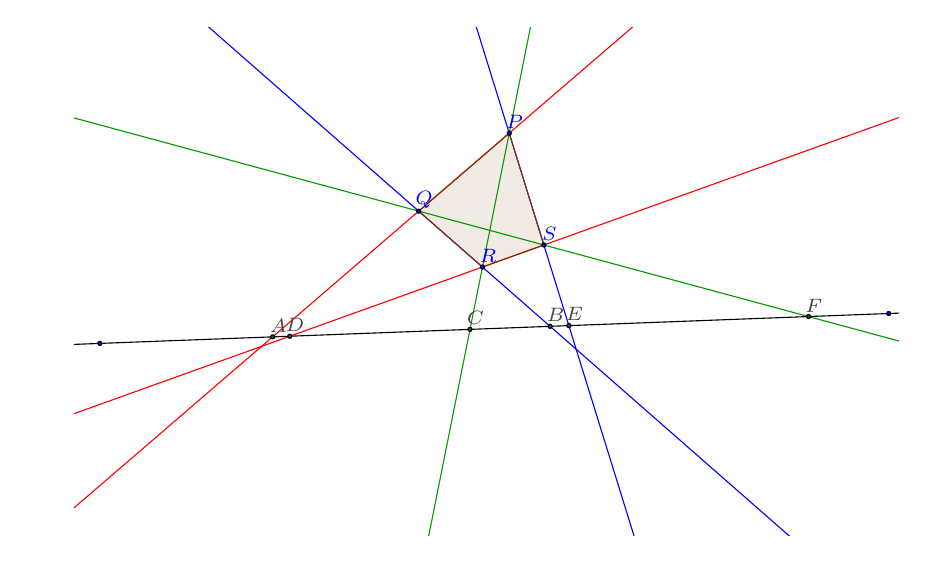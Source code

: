 \definecolor{zzttqq}{rgb}{0.5,0.2,0.}
\definecolor{uuuuuu}{rgb}{0.267,0.267,0.267}
\definecolor{qqffqq}{rgb}{0.,0.6,0.}
\definecolor{ffqqqq}{rgb}{1.,0.,0.}
\definecolor{qqqqff}{rgb}{0.,0.,1.}
\begin{tikzpicture}[scale=0.5,line cap=round,line join=round,>=triangle 45,x=1.0cm,y=1.0cm]
\clip(-4.3,-6.6) rectangle (16.66,6.3);
\fill[color=zzttqq,fill=zzttqq,fill opacity=0.1] (6.76,3.62) -- (4.46,1.64) -- (6.08,0.22) -- (7.64,0.78) -- cycle;
\draw [color=ffqqqq,domain=-4.3:16.66] plot(\x,{(--5.059-1.98*\x)/-2.3});
\draw [color=ffqqqq,domain=-4.3:16.66] plot(\x,{(--3.062-0.56*\x)/-1.56});
\draw [color=qqqqff,domain=-4.3:16.66] plot(\x,{(--22.384-2.84*\x)/0.88});
\draw [color=qqqqff,domain=-4.3:16.66] plot(\x,{(--8.99-1.42*\x)/1.62});
\draw [color=qqffqq,domain=-4.3:16.66] plot(\x,{(--20.522-3.4*\x)/-0.68});
\draw [color=qqffqq,domain=-4.3:16.66] plot(\x,{(--9.051-0.86*\x)/3.18});
\draw [domain=-4.3:16.66] plot(\x,{(-31.702--0.76*\x)/20.04});
\draw [color=zzttqq] (6.76,3.62)-- (4.46,1.64);
\draw [color=zzttqq] (4.46,1.64)-- (6.08,0.22);
\draw [color=zzttqq] (6.08,0.22)-- (7.64,0.78);
\draw [color=zzttqq] (7.64,0.78)-- (6.76,3.62);
\begin{scriptsize}
\draw [fill=qqqqff] (6.76,3.62) circle (1.5pt);
\draw[color=qqqqff] (6.9,3.9) node {$P$};
\draw [fill=qqqqff] (4.46,1.64) circle (1.5pt);
\draw[color=qqqqff] (4.6,1.92) node {$Q$};
\draw [fill=qqqqff] (6.08,0.22) circle (1.5pt);
\draw[color=qqqqff] (6.22,0.5) node {$R$};
\draw [fill=qqqqff] (7.64,0.78) circle (1.5pt);
\draw[color=qqqqff] (7.78,1.06) node {$S$};
\draw [fill=qqqqff] (-3.64,-1.72) circle (1.5pt);
%\draw[color=qqqqff] (-3.5,-1.44) node {$E$};
\draw [fill=qqqqff] (16.4,-0.96) circle (1.5pt);
%\draw[color=qqqqff] (16.52,-0.68) node {$F$};
\draw [fill=uuuuuu] (0.75,-1.553) circle (1.5pt);
\draw[color=uuuuuu] (0.9,-1.28) node {$A$};
\draw [fill=uuuuuu] (1.186,-1.537) circle (1.5pt);
\draw[color=uuuuuu] (1.32,-1.26) node {$D$};
\draw [fill=uuuuuu] (5.763,-1.363) circle (1.5pt);
\draw[color=uuuuuu] (5.9,-1.08) node {$C$};
\draw [fill=uuuuuu] (7.798,-1.286) circle (1.5pt);
\draw[color=uuuuuu] (7.94,-1.) node {$B$};
\draw [fill=uuuuuu] (8.275,-1.268) circle (1.5pt);
\draw[color=uuuuuu] (8.42,-0.98) node {$E$};
\draw [fill=uuuuuu] (14.36,-1.037) circle (1.5pt);
\draw[color=uuuuuu] (14.5,-0.76) node {$F$};
\end{scriptsize}
\end{tikzpicture}

